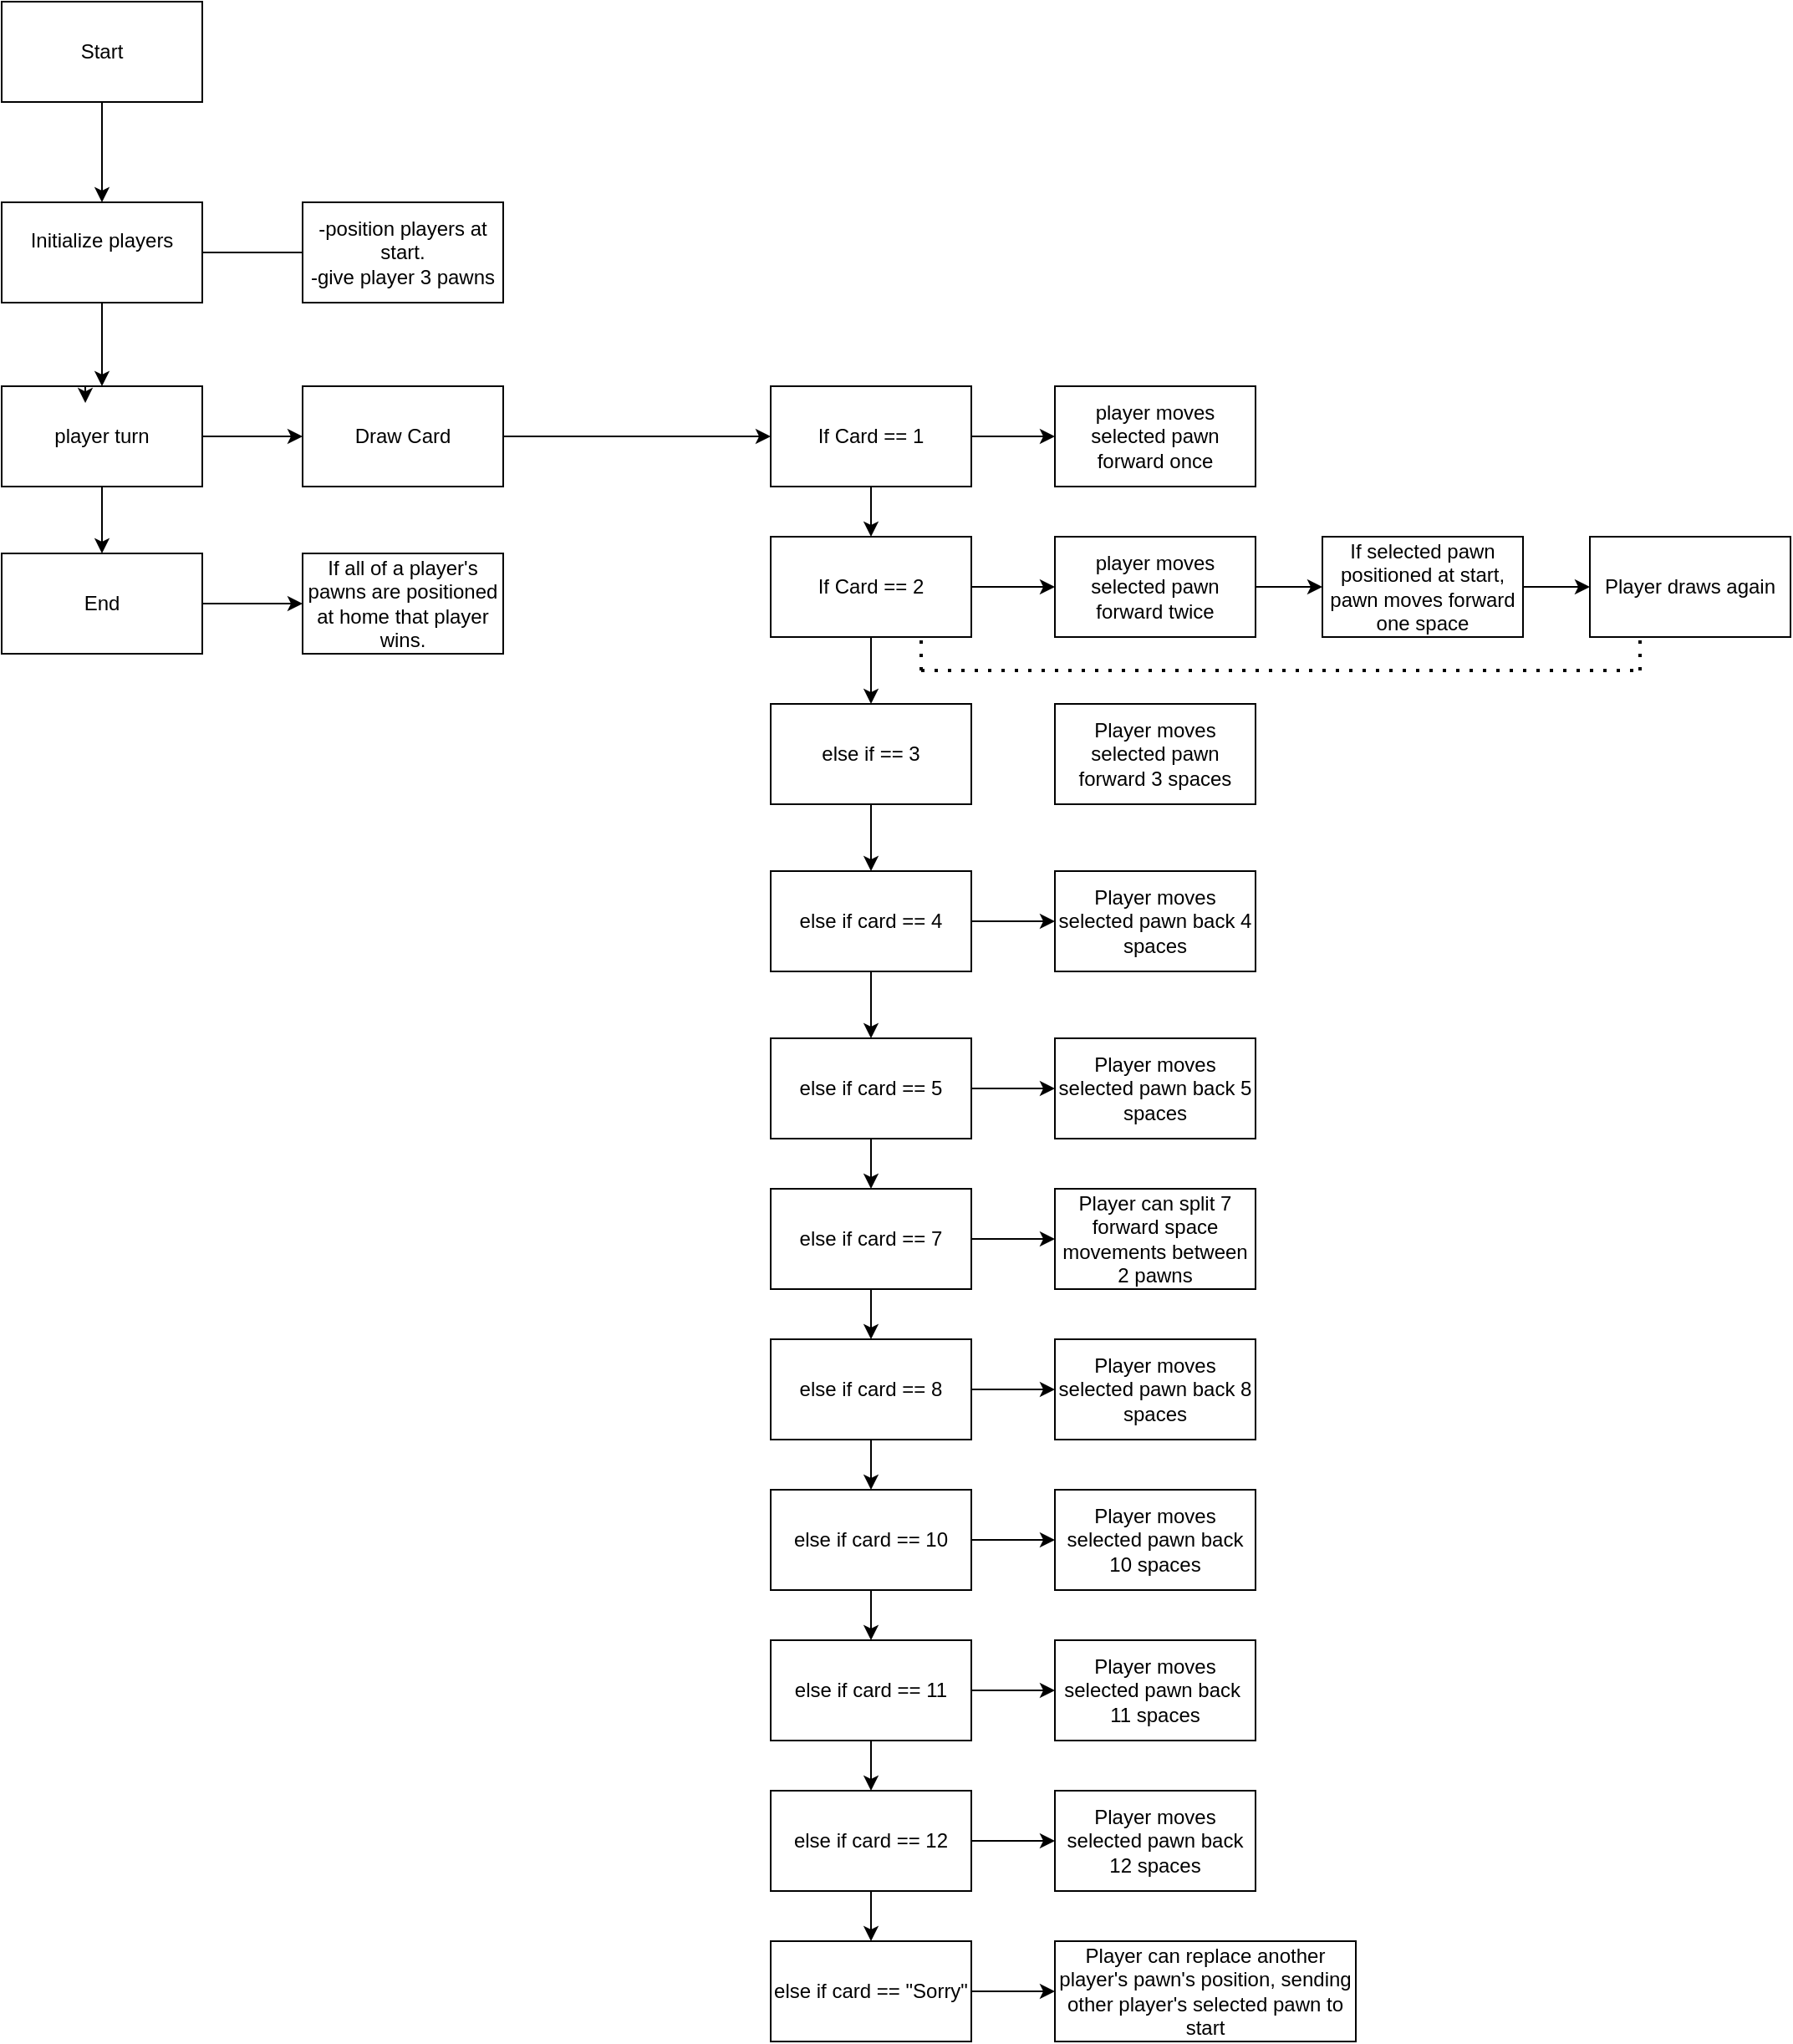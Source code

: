 <mxfile version="26.2.12">
  <diagram name="Page-1" id="QRzd6BS4V3_qqKsr6GCK">
    <mxGraphModel dx="2380" dy="1238" grid="1" gridSize="10" guides="1" tooltips="1" connect="1" arrows="1" fold="1" page="1" pageScale="1" pageWidth="850" pageHeight="1100" math="0" shadow="0">
      <root>
        <mxCell id="0" />
        <mxCell id="1" parent="0" />
        <mxCell id="dwFTzPuYS_YXZCNCp7RM-1" value="Start" style="rounded=0;whiteSpace=wrap;html=1;" vertex="1" parent="1">
          <mxGeometry x="90" y="60" width="120" height="60" as="geometry" />
        </mxCell>
        <mxCell id="dwFTzPuYS_YXZCNCp7RM-2" value="End" style="rounded=0;whiteSpace=wrap;html=1;" vertex="1" parent="1">
          <mxGeometry x="90" y="390" width="120" height="60" as="geometry" />
        </mxCell>
        <mxCell id="dwFTzPuYS_YXZCNCp7RM-3" value="Initialize players&lt;div&gt;&lt;br&gt;&lt;/div&gt;" style="rounded=0;whiteSpace=wrap;html=1;" vertex="1" parent="1">
          <mxGeometry x="90" y="180" width="120" height="60" as="geometry" />
        </mxCell>
        <mxCell id="dwFTzPuYS_YXZCNCp7RM-4" value="" style="endArrow=classic;html=1;rounded=0;exitX=0.5;exitY=1;exitDx=0;exitDy=0;" edge="1" parent="1" source="dwFTzPuYS_YXZCNCp7RM-1" target="dwFTzPuYS_YXZCNCp7RM-3">
          <mxGeometry width="50" height="50" relative="1" as="geometry">
            <mxPoint x="190" y="130" as="sourcePoint" />
            <mxPoint x="360" y="100" as="targetPoint" />
          </mxGeometry>
        </mxCell>
        <mxCell id="dwFTzPuYS_YXZCNCp7RM-5" value="-position players at start.&lt;div&gt;-give player 3 pawns&lt;/div&gt;" style="rounded=0;whiteSpace=wrap;html=1;" vertex="1" parent="1">
          <mxGeometry x="270" y="180" width="120" height="60" as="geometry" />
        </mxCell>
        <mxCell id="dwFTzPuYS_YXZCNCp7RM-6" value="" style="endArrow=none;html=1;rounded=0;exitX=1;exitY=0.5;exitDx=0;exitDy=0;entryX=0;entryY=0.5;entryDx=0;entryDy=0;" edge="1" parent="1" source="dwFTzPuYS_YXZCNCp7RM-3" target="dwFTzPuYS_YXZCNCp7RM-5">
          <mxGeometry width="50" height="50" relative="1" as="geometry">
            <mxPoint x="230" y="380" as="sourcePoint" />
            <mxPoint x="280" y="330" as="targetPoint" />
          </mxGeometry>
        </mxCell>
        <mxCell id="dwFTzPuYS_YXZCNCp7RM-7" value="player turn" style="rounded=0;whiteSpace=wrap;html=1;" vertex="1" parent="1">
          <mxGeometry x="90" y="290" width="120" height="60" as="geometry" />
        </mxCell>
        <mxCell id="dwFTzPuYS_YXZCNCp7RM-9" value="Draw Card" style="rounded=0;whiteSpace=wrap;html=1;" vertex="1" parent="1">
          <mxGeometry x="270" y="290" width="120" height="60" as="geometry" />
        </mxCell>
        <mxCell id="dwFTzPuYS_YXZCNCp7RM-10" value="If Card == 1" style="rounded=0;whiteSpace=wrap;html=1;" vertex="1" parent="1">
          <mxGeometry x="550" y="290" width="120" height="60" as="geometry" />
        </mxCell>
        <mxCell id="dwFTzPuYS_YXZCNCp7RM-13" value="" style="endArrow=classic;html=1;rounded=0;exitX=1;exitY=0.5;exitDx=0;exitDy=0;entryX=0;entryY=0.5;entryDx=0;entryDy=0;" edge="1" parent="1" source="dwFTzPuYS_YXZCNCp7RM-10" target="dwFTzPuYS_YXZCNCp7RM-14">
          <mxGeometry width="50" height="50" relative="1" as="geometry">
            <mxPoint x="720" y="350" as="sourcePoint" />
            <mxPoint x="780" y="310" as="targetPoint" />
          </mxGeometry>
        </mxCell>
        <mxCell id="dwFTzPuYS_YXZCNCp7RM-14" value="player moves selected pawn forward&lt;span style=&quot;background-color: transparent; color: light-dark(rgb(0, 0, 0), rgb(255, 255, 255));&quot;&gt;&amp;nbsp;once&lt;/span&gt;" style="rounded=0;whiteSpace=wrap;html=1;" vertex="1" parent="1">
          <mxGeometry x="720" y="290" width="120" height="60" as="geometry" />
        </mxCell>
        <mxCell id="dwFTzPuYS_YXZCNCp7RM-17" value="else if card == &quot;&lt;span style=&quot;background-color: transparent; color: light-dark(rgb(0, 0, 0), rgb(255, 255, 255));&quot;&gt;Sorry&quot;&lt;/span&gt;" style="rounded=0;whiteSpace=wrap;html=1;" vertex="1" parent="1">
          <mxGeometry x="550" y="1220" width="120" height="60" as="geometry" />
        </mxCell>
        <mxCell id="dwFTzPuYS_YXZCNCp7RM-18" value="" style="endArrow=classic;html=1;rounded=0;exitX=1;exitY=0.5;exitDx=0;exitDy=0;entryX=0;entryY=0.5;entryDx=0;entryDy=0;" edge="1" parent="1" source="dwFTzPuYS_YXZCNCp7RM-9" target="dwFTzPuYS_YXZCNCp7RM-10">
          <mxGeometry width="50" height="50" relative="1" as="geometry">
            <mxPoint x="550" y="300" as="sourcePoint" />
            <mxPoint x="600" y="250" as="targetPoint" />
          </mxGeometry>
        </mxCell>
        <mxCell id="dwFTzPuYS_YXZCNCp7RM-19" value="" style="endArrow=classic;html=1;rounded=0;exitX=0.5;exitY=1;exitDx=0;exitDy=0;entryX=0.5;entryY=0;entryDx=0;entryDy=0;" edge="1" parent="1" source="dwFTzPuYS_YXZCNCp7RM-10" target="dwFTzPuYS_YXZCNCp7RM-31">
          <mxGeometry width="50" height="50" relative="1" as="geometry">
            <mxPoint x="450" y="390" as="sourcePoint" />
            <mxPoint x="610" y="410" as="targetPoint" />
          </mxGeometry>
        </mxCell>
        <mxCell id="dwFTzPuYS_YXZCNCp7RM-20" value="" style="endArrow=classic;html=1;rounded=0;exitX=0.5;exitY=1;exitDx=0;exitDy=0;entryX=0.5;entryY=0;entryDx=0;entryDy=0;" edge="1" parent="1" source="dwFTzPuYS_YXZCNCp7RM-3" target="dwFTzPuYS_YXZCNCp7RM-7">
          <mxGeometry width="50" height="50" relative="1" as="geometry">
            <mxPoint x="500" y="280" as="sourcePoint" />
            <mxPoint x="550" y="230" as="targetPoint" />
          </mxGeometry>
        </mxCell>
        <mxCell id="dwFTzPuYS_YXZCNCp7RM-21" value="Player can replace another player&#39;s pawn&#39;s position, sending other player&#39;s selected pawn to start" style="rounded=0;whiteSpace=wrap;html=1;" vertex="1" parent="1">
          <mxGeometry x="720" y="1220" width="180" height="60" as="geometry" />
        </mxCell>
        <mxCell id="dwFTzPuYS_YXZCNCp7RM-22" value="" style="endArrow=classic;html=1;rounded=0;exitX=1;exitY=0.5;exitDx=0;exitDy=0;entryX=0;entryY=0.5;entryDx=0;entryDy=0;" edge="1" parent="1" source="dwFTzPuYS_YXZCNCp7RM-17" target="dwFTzPuYS_YXZCNCp7RM-21">
          <mxGeometry width="50" height="50" relative="1" as="geometry">
            <mxPoint x="700" y="1360" as="sourcePoint" />
            <mxPoint x="750" y="1310" as="targetPoint" />
          </mxGeometry>
        </mxCell>
        <mxCell id="dwFTzPuYS_YXZCNCp7RM-26" style="edgeStyle=orthogonalEdgeStyle;rounded=0;orthogonalLoop=1;jettySize=auto;html=1;" edge="1" parent="1" source="dwFTzPuYS_YXZCNCp7RM-23" target="dwFTzPuYS_YXZCNCp7RM-24">
          <mxGeometry relative="1" as="geometry" />
        </mxCell>
        <mxCell id="dwFTzPuYS_YXZCNCp7RM-23" value="else if card == 4" style="rounded=0;whiteSpace=wrap;html=1;" vertex="1" parent="1">
          <mxGeometry x="550" y="580" width="120" height="60" as="geometry" />
        </mxCell>
        <mxCell id="dwFTzPuYS_YXZCNCp7RM-24" value="Player moves selected pawn back 4 spaces" style="rounded=0;whiteSpace=wrap;html=1;" vertex="1" parent="1">
          <mxGeometry x="720" y="580" width="120" height="60" as="geometry" />
        </mxCell>
        <mxCell id="dwFTzPuYS_YXZCNCp7RM-25" value="else if card == 7" style="rounded=0;whiteSpace=wrap;html=1;" vertex="1" parent="1">
          <mxGeometry x="550" y="770" width="120" height="60" as="geometry" />
        </mxCell>
        <mxCell id="dwFTzPuYS_YXZCNCp7RM-27" value="Player can split 7 forward space movements between 2 pawns" style="rounded=0;whiteSpace=wrap;html=1;" vertex="1" parent="1">
          <mxGeometry x="720" y="770" width="120" height="60" as="geometry" />
        </mxCell>
        <mxCell id="dwFTzPuYS_YXZCNCp7RM-28" value="" style="endArrow=classic;html=1;rounded=0;entryX=0.5;entryY=0;entryDx=0;entryDy=0;exitX=0.5;exitY=1;exitDx=0;exitDy=0;" edge="1" parent="1" source="dwFTzPuYS_YXZCNCp7RM-43" target="dwFTzPuYS_YXZCNCp7RM-23">
          <mxGeometry width="50" height="50" relative="1" as="geometry">
            <mxPoint x="525" y="590" as="sourcePoint" />
            <mxPoint x="475" y="600" as="targetPoint" />
          </mxGeometry>
        </mxCell>
        <mxCell id="dwFTzPuYS_YXZCNCp7RM-29" value="" style="endArrow=classic;html=1;rounded=0;exitX=0.5;exitY=1;exitDx=0;exitDy=0;entryX=0.5;entryY=0;entryDx=0;entryDy=0;" edge="1" parent="1" source="dwFTzPuYS_YXZCNCp7RM-23" target="dwFTzPuYS_YXZCNCp7RM-48">
          <mxGeometry width="50" height="50" relative="1" as="geometry">
            <mxPoint x="920" y="620" as="sourcePoint" />
            <mxPoint x="480" y="680" as="targetPoint" />
          </mxGeometry>
        </mxCell>
        <mxCell id="dwFTzPuYS_YXZCNCp7RM-30" value="" style="endArrow=classic;html=1;rounded=0;exitX=1;exitY=0.5;exitDx=0;exitDy=0;entryX=0;entryY=0.5;entryDx=0;entryDy=0;" edge="1" parent="1" source="dwFTzPuYS_YXZCNCp7RM-25" target="dwFTzPuYS_YXZCNCp7RM-27">
          <mxGeometry width="50" height="50" relative="1" as="geometry">
            <mxPoint x="650" y="890" as="sourcePoint" />
            <mxPoint x="700" y="840" as="targetPoint" />
          </mxGeometry>
        </mxCell>
        <mxCell id="dwFTzPuYS_YXZCNCp7RM-31" value="If Card == 2" style="rounded=0;whiteSpace=wrap;html=1;" vertex="1" parent="1">
          <mxGeometry x="550" y="380" width="120" height="60" as="geometry" />
        </mxCell>
        <mxCell id="dwFTzPuYS_YXZCNCp7RM-32" value="" style="endArrow=classic;html=1;rounded=0;exitX=1;exitY=0.5;exitDx=0;exitDy=0;entryX=0;entryY=0.5;entryDx=0;entryDy=0;" edge="1" parent="1" source="dwFTzPuYS_YXZCNCp7RM-31" target="dwFTzPuYS_YXZCNCp7RM-33">
          <mxGeometry width="50" height="50" relative="1" as="geometry">
            <mxPoint x="720" y="440" as="sourcePoint" />
            <mxPoint x="780" y="400" as="targetPoint" />
          </mxGeometry>
        </mxCell>
        <mxCell id="dwFTzPuYS_YXZCNCp7RM-33" value="player moves selected pawn forward&lt;span style=&quot;background-color: transparent; color: light-dark(rgb(0, 0, 0), rgb(255, 255, 255));&quot;&gt;&amp;nbsp;twice&lt;/span&gt;" style="rounded=0;whiteSpace=wrap;html=1;" vertex="1" parent="1">
          <mxGeometry x="720" y="380" width="120" height="60" as="geometry" />
        </mxCell>
        <mxCell id="dwFTzPuYS_YXZCNCp7RM-34" value="If selected pawn positioned at start,&lt;div&gt;pawn moves forward one space&lt;/div&gt;" style="rounded=0;whiteSpace=wrap;html=1;" vertex="1" parent="1">
          <mxGeometry x="880" y="380" width="120" height="60" as="geometry" />
        </mxCell>
        <mxCell id="dwFTzPuYS_YXZCNCp7RM-36" value="" style="endArrow=classic;html=1;rounded=0;exitX=0.5;exitY=1;exitDx=0;exitDy=0;" edge="1" parent="1" source="dwFTzPuYS_YXZCNCp7RM-31" target="dwFTzPuYS_YXZCNCp7RM-43">
          <mxGeometry width="50" height="50" relative="1" as="geometry">
            <mxPoint x="440" y="420" as="sourcePoint" />
            <mxPoint x="610" y="480" as="targetPoint" />
          </mxGeometry>
        </mxCell>
        <mxCell id="dwFTzPuYS_YXZCNCp7RM-37" value="Player draws again" style="rounded=0;whiteSpace=wrap;html=1;" vertex="1" parent="1">
          <mxGeometry x="1040" y="380" width="120" height="60" as="geometry" />
        </mxCell>
        <mxCell id="dwFTzPuYS_YXZCNCp7RM-38" value="" style="endArrow=none;dashed=1;html=1;dashPattern=1 3;strokeWidth=2;rounded=0;" edge="1" parent="1">
          <mxGeometry width="50" height="50" relative="1" as="geometry">
            <mxPoint x="640" y="460" as="sourcePoint" />
            <mxPoint x="1070" y="460" as="targetPoint" />
          </mxGeometry>
        </mxCell>
        <mxCell id="dwFTzPuYS_YXZCNCp7RM-39" value="" style="endArrow=none;dashed=1;html=1;dashPattern=1 3;strokeWidth=2;rounded=0;entryX=0.75;entryY=1;entryDx=0;entryDy=0;" edge="1" parent="1" target="dwFTzPuYS_YXZCNCp7RM-31">
          <mxGeometry width="50" height="50" relative="1" as="geometry">
            <mxPoint x="640" y="460" as="sourcePoint" />
            <mxPoint x="960" y="470" as="targetPoint" />
          </mxGeometry>
        </mxCell>
        <mxCell id="dwFTzPuYS_YXZCNCp7RM-40" value="" style="endArrow=none;dashed=1;html=1;dashPattern=1 3;strokeWidth=2;rounded=0;entryX=0.25;entryY=1;entryDx=0;entryDy=0;" edge="1" parent="1" target="dwFTzPuYS_YXZCNCp7RM-37">
          <mxGeometry width="50" height="50" relative="1" as="geometry">
            <mxPoint x="1070" y="460" as="sourcePoint" />
            <mxPoint x="650" y="450" as="targetPoint" />
          </mxGeometry>
        </mxCell>
        <mxCell id="dwFTzPuYS_YXZCNCp7RM-41" value="" style="endArrow=classic;html=1;rounded=0;entryX=0;entryY=0.5;entryDx=0;entryDy=0;exitX=1;exitY=0.5;exitDx=0;exitDy=0;" edge="1" parent="1" source="dwFTzPuYS_YXZCNCp7RM-34" target="dwFTzPuYS_YXZCNCp7RM-37">
          <mxGeometry width="50" height="50" relative="1" as="geometry">
            <mxPoint x="970" y="340" as="sourcePoint" />
            <mxPoint x="1020" y="290" as="targetPoint" />
          </mxGeometry>
        </mxCell>
        <mxCell id="dwFTzPuYS_YXZCNCp7RM-42" value="" style="endArrow=classic;html=1;rounded=0;exitX=1;exitY=0.5;exitDx=0;exitDy=0;entryX=0;entryY=0.5;entryDx=0;entryDy=0;" edge="1" parent="1" source="dwFTzPuYS_YXZCNCp7RM-33" target="dwFTzPuYS_YXZCNCp7RM-34">
          <mxGeometry width="50" height="50" relative="1" as="geometry">
            <mxPoint x="940" y="340" as="sourcePoint" />
            <mxPoint x="990" y="290" as="targetPoint" />
          </mxGeometry>
        </mxCell>
        <mxCell id="dwFTzPuYS_YXZCNCp7RM-43" value="else if == 3" style="rounded=0;whiteSpace=wrap;html=1;" vertex="1" parent="1">
          <mxGeometry x="550" y="480" width="120" height="60" as="geometry" />
        </mxCell>
        <mxCell id="dwFTzPuYS_YXZCNCp7RM-45" value="Player moves selected pawn forward 3 spaces" style="rounded=0;whiteSpace=wrap;html=1;" vertex="1" parent="1">
          <mxGeometry x="720" y="480" width="120" height="60" as="geometry" />
        </mxCell>
        <mxCell id="dwFTzPuYS_YXZCNCp7RM-47" style="edgeStyle=orthogonalEdgeStyle;rounded=0;orthogonalLoop=1;jettySize=auto;html=1;" edge="1" parent="1" source="dwFTzPuYS_YXZCNCp7RM-48" target="dwFTzPuYS_YXZCNCp7RM-49">
          <mxGeometry relative="1" as="geometry" />
        </mxCell>
        <mxCell id="dwFTzPuYS_YXZCNCp7RM-48" value="else if card == 5" style="rounded=0;whiteSpace=wrap;html=1;" vertex="1" parent="1">
          <mxGeometry x="550" y="680" width="120" height="60" as="geometry" />
        </mxCell>
        <mxCell id="dwFTzPuYS_YXZCNCp7RM-49" value="Player moves selected pawn back 5 spaces" style="rounded=0;whiteSpace=wrap;html=1;" vertex="1" parent="1">
          <mxGeometry x="720" y="680" width="120" height="60" as="geometry" />
        </mxCell>
        <mxCell id="dwFTzPuYS_YXZCNCp7RM-50" style="edgeStyle=orthogonalEdgeStyle;rounded=0;orthogonalLoop=1;jettySize=auto;html=1;" edge="1" parent="1" source="dwFTzPuYS_YXZCNCp7RM-51" target="dwFTzPuYS_YXZCNCp7RM-52">
          <mxGeometry relative="1" as="geometry" />
        </mxCell>
        <mxCell id="dwFTzPuYS_YXZCNCp7RM-51" value="else if card == 8" style="rounded=0;whiteSpace=wrap;html=1;" vertex="1" parent="1">
          <mxGeometry x="550" y="860" width="120" height="60" as="geometry" />
        </mxCell>
        <mxCell id="dwFTzPuYS_YXZCNCp7RM-52" value="Player moves selected pawn back 8 spaces" style="rounded=0;whiteSpace=wrap;html=1;" vertex="1" parent="1">
          <mxGeometry x="720" y="860" width="120" height="60" as="geometry" />
        </mxCell>
        <mxCell id="dwFTzPuYS_YXZCNCp7RM-53" value="" style="endArrow=classic;html=1;rounded=0;exitX=0.5;exitY=1;exitDx=0;exitDy=0;entryX=0.5;entryY=0;entryDx=0;entryDy=0;" edge="1" parent="1" source="dwFTzPuYS_YXZCNCp7RM-48" target="dwFTzPuYS_YXZCNCp7RM-25">
          <mxGeometry width="50" height="50" relative="1" as="geometry">
            <mxPoint x="460" y="800" as="sourcePoint" />
            <mxPoint x="510" y="750" as="targetPoint" />
          </mxGeometry>
        </mxCell>
        <mxCell id="dwFTzPuYS_YXZCNCp7RM-57" style="edgeStyle=orthogonalEdgeStyle;rounded=0;orthogonalLoop=1;jettySize=auto;html=1;" edge="1" parent="1" source="dwFTzPuYS_YXZCNCp7RM-58" target="dwFTzPuYS_YXZCNCp7RM-59">
          <mxGeometry relative="1" as="geometry" />
        </mxCell>
        <mxCell id="dwFTzPuYS_YXZCNCp7RM-58" value="else if card == 10" style="rounded=0;whiteSpace=wrap;html=1;" vertex="1" parent="1">
          <mxGeometry x="550" y="950" width="120" height="60" as="geometry" />
        </mxCell>
        <mxCell id="dwFTzPuYS_YXZCNCp7RM-59" value="Player moves selected pawn back 10 spaces" style="rounded=0;whiteSpace=wrap;html=1;" vertex="1" parent="1">
          <mxGeometry x="720" y="950" width="120" height="60" as="geometry" />
        </mxCell>
        <mxCell id="dwFTzPuYS_YXZCNCp7RM-60" style="edgeStyle=orthogonalEdgeStyle;rounded=0;orthogonalLoop=1;jettySize=auto;html=1;" edge="1" parent="1" source="dwFTzPuYS_YXZCNCp7RM-61" target="dwFTzPuYS_YXZCNCp7RM-62">
          <mxGeometry relative="1" as="geometry" />
        </mxCell>
        <mxCell id="dwFTzPuYS_YXZCNCp7RM-61" value="else if card == 11" style="rounded=0;whiteSpace=wrap;html=1;" vertex="1" parent="1">
          <mxGeometry x="550" y="1040" width="120" height="60" as="geometry" />
        </mxCell>
        <mxCell id="dwFTzPuYS_YXZCNCp7RM-62" value="Player moves selected pawn back&amp;nbsp; 11 spaces" style="rounded=0;whiteSpace=wrap;html=1;" vertex="1" parent="1">
          <mxGeometry x="720" y="1040" width="120" height="60" as="geometry" />
        </mxCell>
        <mxCell id="dwFTzPuYS_YXZCNCp7RM-63" style="edgeStyle=orthogonalEdgeStyle;rounded=0;orthogonalLoop=1;jettySize=auto;html=1;" edge="1" parent="1" source="dwFTzPuYS_YXZCNCp7RM-64" target="dwFTzPuYS_YXZCNCp7RM-65">
          <mxGeometry relative="1" as="geometry" />
        </mxCell>
        <mxCell id="dwFTzPuYS_YXZCNCp7RM-64" value="else if card == 12" style="rounded=0;whiteSpace=wrap;html=1;" vertex="1" parent="1">
          <mxGeometry x="550" y="1130" width="120" height="60" as="geometry" />
        </mxCell>
        <mxCell id="dwFTzPuYS_YXZCNCp7RM-65" value="Player moves selected pawn back 12 spaces" style="rounded=0;whiteSpace=wrap;html=1;" vertex="1" parent="1">
          <mxGeometry x="720" y="1130" width="120" height="60" as="geometry" />
        </mxCell>
        <mxCell id="dwFTzPuYS_YXZCNCp7RM-66" value="" style="endArrow=classic;html=1;rounded=0;exitX=0.5;exitY=1;exitDx=0;exitDy=0;entryX=0.5;entryY=0;entryDx=0;entryDy=0;" edge="1" parent="1" source="dwFTzPuYS_YXZCNCp7RM-25" target="dwFTzPuYS_YXZCNCp7RM-51">
          <mxGeometry width="50" height="50" relative="1" as="geometry">
            <mxPoint x="1010" y="880" as="sourcePoint" />
            <mxPoint x="1060" y="830" as="targetPoint" />
          </mxGeometry>
        </mxCell>
        <mxCell id="dwFTzPuYS_YXZCNCp7RM-67" value="" style="endArrow=classic;html=1;rounded=0;exitX=0.5;exitY=1;exitDx=0;exitDy=0;entryX=0.5;entryY=0;entryDx=0;entryDy=0;" edge="1" parent="1" source="dwFTzPuYS_YXZCNCp7RM-51" target="dwFTzPuYS_YXZCNCp7RM-58">
          <mxGeometry width="50" height="50" relative="1" as="geometry">
            <mxPoint x="400" y="950" as="sourcePoint" />
            <mxPoint x="450" y="900" as="targetPoint" />
          </mxGeometry>
        </mxCell>
        <mxCell id="dwFTzPuYS_YXZCNCp7RM-68" value="" style="endArrow=classic;html=1;rounded=0;exitX=0.5;exitY=1;exitDx=0;exitDy=0;entryX=0.5;entryY=0;entryDx=0;entryDy=0;" edge="1" parent="1" source="dwFTzPuYS_YXZCNCp7RM-58" target="dwFTzPuYS_YXZCNCp7RM-61">
          <mxGeometry width="50" height="50" relative="1" as="geometry">
            <mxPoint x="450" y="1120" as="sourcePoint" />
            <mxPoint x="500" y="1070" as="targetPoint" />
          </mxGeometry>
        </mxCell>
        <mxCell id="dwFTzPuYS_YXZCNCp7RM-69" value="" style="endArrow=classic;html=1;rounded=0;exitX=0.5;exitY=1;exitDx=0;exitDy=0;entryX=0.5;entryY=0;entryDx=0;entryDy=0;" edge="1" parent="1" source="dwFTzPuYS_YXZCNCp7RM-61" target="dwFTzPuYS_YXZCNCp7RM-64">
          <mxGeometry width="50" height="50" relative="1" as="geometry">
            <mxPoint x="990" y="1140" as="sourcePoint" />
            <mxPoint x="1040" y="1090" as="targetPoint" />
          </mxGeometry>
        </mxCell>
        <mxCell id="dwFTzPuYS_YXZCNCp7RM-70" value="" style="endArrow=classic;html=1;rounded=0;exitX=0.5;exitY=1;exitDx=0;exitDy=0;" edge="1" parent="1" source="dwFTzPuYS_YXZCNCp7RM-64" target="dwFTzPuYS_YXZCNCp7RM-17">
          <mxGeometry width="50" height="50" relative="1" as="geometry">
            <mxPoint x="370" y="1230" as="sourcePoint" />
            <mxPoint x="420" y="1180" as="targetPoint" />
          </mxGeometry>
        </mxCell>
        <mxCell id="dwFTzPuYS_YXZCNCp7RM-71" style="edgeStyle=orthogonalEdgeStyle;rounded=0;orthogonalLoop=1;jettySize=auto;html=1;exitX=0.5;exitY=0;exitDx=0;exitDy=0;entryX=0.417;entryY=0.167;entryDx=0;entryDy=0;entryPerimeter=0;" edge="1" parent="1" source="dwFTzPuYS_YXZCNCp7RM-7" target="dwFTzPuYS_YXZCNCp7RM-7">
          <mxGeometry relative="1" as="geometry" />
        </mxCell>
        <mxCell id="dwFTzPuYS_YXZCNCp7RM-72" value="If all of a player&#39;s pawns are positioned at home that player wins." style="rounded=0;whiteSpace=wrap;html=1;" vertex="1" parent="1">
          <mxGeometry x="270" y="390" width="120" height="60" as="geometry" />
        </mxCell>
        <mxCell id="dwFTzPuYS_YXZCNCp7RM-73" value="" style="endArrow=classic;html=1;rounded=0;exitX=0.5;exitY=1;exitDx=0;exitDy=0;" edge="1" parent="1" source="dwFTzPuYS_YXZCNCp7RM-7" target="dwFTzPuYS_YXZCNCp7RM-2">
          <mxGeometry width="50" height="50" relative="1" as="geometry">
            <mxPoint x="160" y="570" as="sourcePoint" />
            <mxPoint x="210" y="520" as="targetPoint" />
          </mxGeometry>
        </mxCell>
        <mxCell id="dwFTzPuYS_YXZCNCp7RM-74" value="" style="endArrow=classic;html=1;rounded=0;exitX=1;exitY=0.5;exitDx=0;exitDy=0;entryX=0;entryY=0.5;entryDx=0;entryDy=0;" edge="1" parent="1" source="dwFTzPuYS_YXZCNCp7RM-2" target="dwFTzPuYS_YXZCNCp7RM-72">
          <mxGeometry width="50" height="50" relative="1" as="geometry">
            <mxPoint x="220" y="560" as="sourcePoint" />
            <mxPoint x="270" y="510" as="targetPoint" />
          </mxGeometry>
        </mxCell>
        <mxCell id="dwFTzPuYS_YXZCNCp7RM-75" value="" style="endArrow=classic;html=1;rounded=0;exitX=1;exitY=0.5;exitDx=0;exitDy=0;entryX=0;entryY=0.5;entryDx=0;entryDy=0;" edge="1" parent="1" source="dwFTzPuYS_YXZCNCp7RM-7" target="dwFTzPuYS_YXZCNCp7RM-9">
          <mxGeometry width="50" height="50" relative="1" as="geometry">
            <mxPoint x="150" y="580" as="sourcePoint" />
            <mxPoint x="200" y="530" as="targetPoint" />
          </mxGeometry>
        </mxCell>
      </root>
    </mxGraphModel>
  </diagram>
</mxfile>
